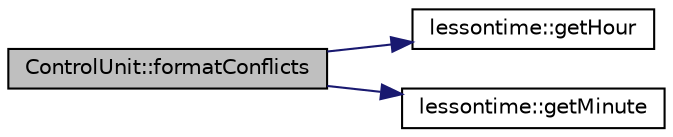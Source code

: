 digraph "ControlUnit::formatConflicts"
{
 // LATEX_PDF_SIZE
  edge [fontname="Helvetica",fontsize="10",labelfontname="Helvetica",labelfontsize="10"];
  node [fontname="Helvetica",fontsize="10",shape=record];
  rankdir="LR";
  Node1 [label="ControlUnit::formatConflicts",height=0.2,width=0.4,color="black", fillcolor="grey75", style="filled", fontcolor="black",tooltip="Deals with overlaps in a schedule."];
  Node1 -> Node2 [color="midnightblue",fontsize="10",style="solid"];
  Node2 [label="lessontime::getHour",height=0.2,width=0.4,color="black", fillcolor="white", style="filled",URL="$classlessontime.html#ace6faca730eaaf9023ab8d8950986cfc",tooltip="Hour getter."];
  Node1 -> Node3 [color="midnightblue",fontsize="10",style="solid"];
  Node3 [label="lessontime::getMinute",height=0.2,width=0.4,color="black", fillcolor="white", style="filled",URL="$classlessontime.html#afeb4c44a5ff994ca386d031ea4334c50",tooltip="Minutes getter."];
}
